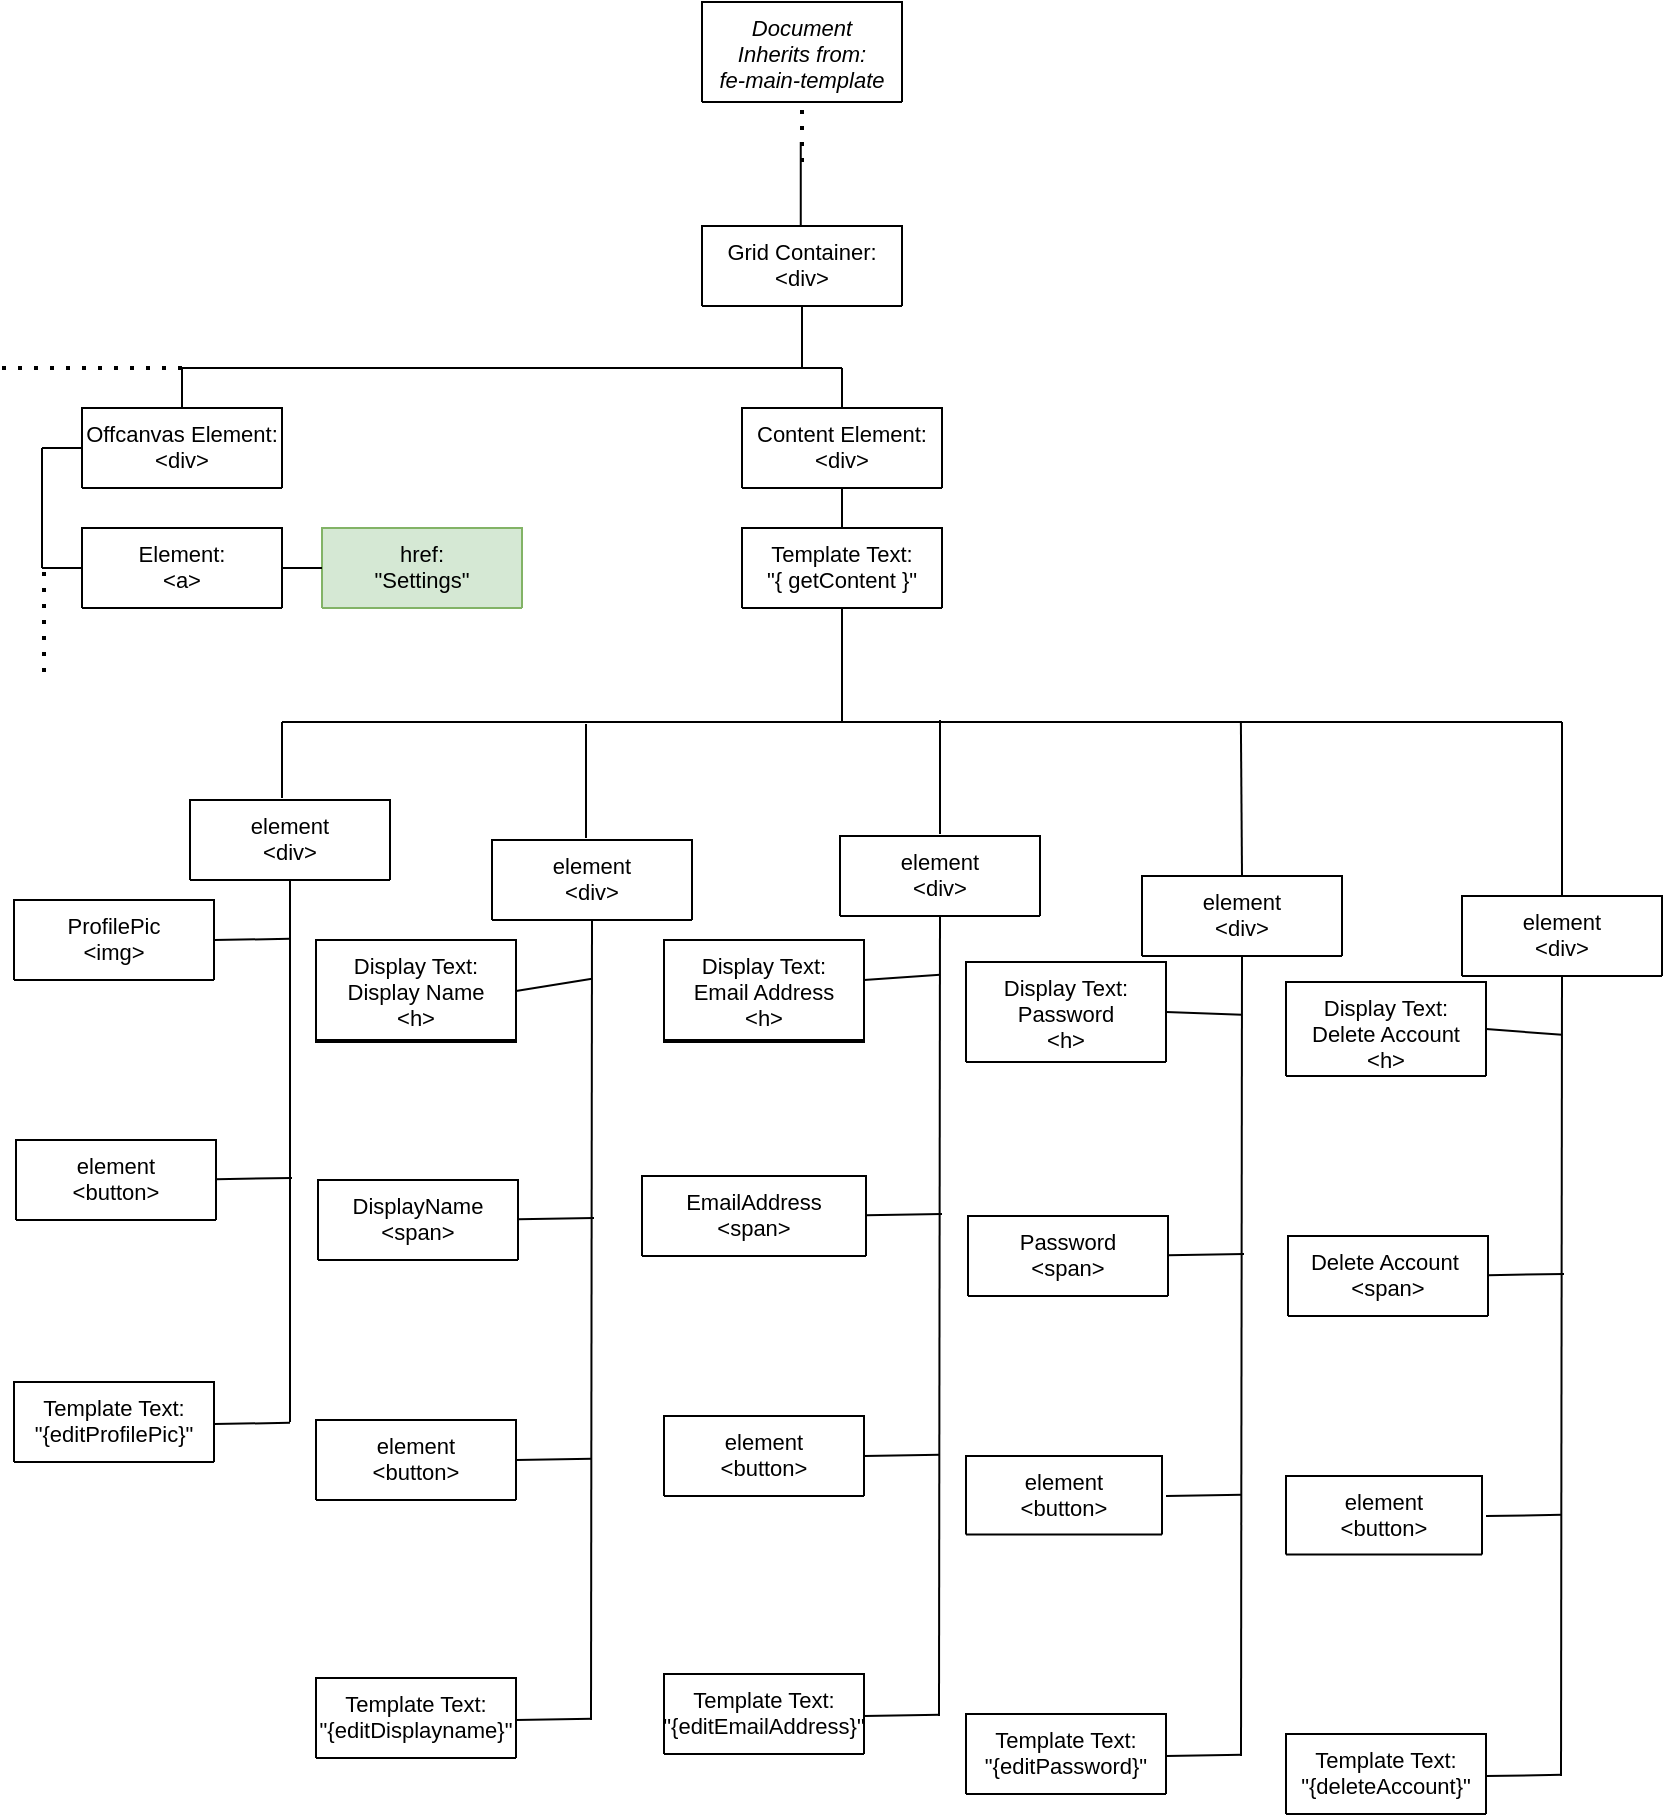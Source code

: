 <mxfile version="23.1.1" type="github">
  <diagram name="Page-1" id="QdXoBBdP-_XnZy3_S582">
    <mxGraphModel dx="2556" dy="914" grid="1" gridSize="10" guides="1" tooltips="1" connect="1" arrows="1" fold="1" page="1" pageScale="1" pageWidth="850" pageHeight="1100" math="0" shadow="0">
      <root>
        <mxCell id="0" />
        <mxCell id="1" parent="0" />
        <mxCell id="CDoJwB1GRzomujANxyZj-19" value="Document&#xa;Inherits from:&#xa;fe-main-template&#xa;" style="swimlane;fontStyle=2;align=center;verticalAlign=top;childLayout=stackLayout;horizontal=1;startSize=50;horizontalStack=0;resizeParent=1;resizeLast=0;collapsible=1;marginBottom=0;rounded=0;shadow=0;strokeWidth=1;fontSize=11;" vertex="1" parent="1">
          <mxGeometry x="350" width="100" height="50" as="geometry">
            <mxRectangle x="360" y="20" width="160" height="26" as="alternateBounds" />
          </mxGeometry>
        </mxCell>
        <mxCell id="CDoJwB1GRzomujANxyZj-20" value="" style="endArrow=none;dashed=1;html=1;dashPattern=1 3;strokeWidth=2;rounded=0;entryX=0.5;entryY=1;entryDx=0;entryDy=0;" edge="1" parent="1">
          <mxGeometry width="50" height="50" relative="1" as="geometry">
            <mxPoint x="400" y="80" as="sourcePoint" />
            <mxPoint x="400" y="50" as="targetPoint" />
            <Array as="points">
              <mxPoint x="400" y="80" />
            </Array>
          </mxGeometry>
        </mxCell>
        <mxCell id="CDoJwB1GRzomujANxyZj-21" value="" style="endArrow=none;html=1;rounded=0;exitX=0.5;exitY=0;exitDx=0;exitDy=0;" edge="1" parent="1">
          <mxGeometry width="50" height="50" relative="1" as="geometry">
            <mxPoint x="399.38" y="112" as="sourcePoint" />
            <mxPoint x="399.38" y="70" as="targetPoint" />
          </mxGeometry>
        </mxCell>
        <mxCell id="CDoJwB1GRzomujANxyZj-22" value="Offcanvas Element:&#xa;&lt;div&gt;&#xa;" style="swimlane;fontStyle=0;align=center;verticalAlign=top;childLayout=stackLayout;horizontal=1;startSize=50;horizontalStack=0;resizeParent=1;resizeLast=0;collapsible=1;marginBottom=0;rounded=0;shadow=0;strokeWidth=1;fontSize=11;" vertex="1" parent="1">
          <mxGeometry x="40" y="203" width="100" height="40" as="geometry">
            <mxRectangle x="130" y="380" width="160" height="26" as="alternateBounds" />
          </mxGeometry>
        </mxCell>
        <mxCell id="CDoJwB1GRzomujANxyZj-23" value="Grid Container:&#xa;&lt;div&gt;&#xa;" style="swimlane;fontStyle=0;align=center;verticalAlign=top;childLayout=stackLayout;horizontal=1;startSize=50;horizontalStack=0;resizeParent=1;resizeLast=0;collapsible=1;marginBottom=0;rounded=0;shadow=0;strokeWidth=1;fontSize=11;" vertex="1" parent="1">
          <mxGeometry x="350" y="112" width="100" height="40" as="geometry">
            <mxRectangle x="130" y="380" width="160" height="26" as="alternateBounds" />
          </mxGeometry>
        </mxCell>
        <mxCell id="CDoJwB1GRzomujANxyZj-24" value="Element:&#xa;&lt;a&gt;&#xa;" style="swimlane;fontStyle=0;align=center;verticalAlign=top;childLayout=stackLayout;horizontal=1;startSize=50;horizontalStack=0;resizeParent=1;resizeLast=0;collapsible=1;marginBottom=0;rounded=0;shadow=0;strokeWidth=1;fontSize=11;" vertex="1" parent="1">
          <mxGeometry x="40" y="263" width="100" height="40" as="geometry">
            <mxRectangle x="130" y="380" width="160" height="26" as="alternateBounds" />
          </mxGeometry>
        </mxCell>
        <mxCell id="CDoJwB1GRzomujANxyZj-25" value="" style="endArrow=none;html=1;rounded=0;entryX=0.5;entryY=1;entryDx=0;entryDy=0;" edge="1" parent="1" target="CDoJwB1GRzomujANxyZj-23">
          <mxGeometry width="50" height="50" relative="1" as="geometry">
            <mxPoint x="400" y="183" as="sourcePoint" />
            <mxPoint x="420" y="253" as="targetPoint" />
          </mxGeometry>
        </mxCell>
        <mxCell id="CDoJwB1GRzomujANxyZj-26" value="" style="endArrow=none;html=1;rounded=0;exitX=0.5;exitY=0;exitDx=0;exitDy=0;" edge="1" parent="1" source="CDoJwB1GRzomujANxyZj-22">
          <mxGeometry width="50" height="50" relative="1" as="geometry">
            <mxPoint x="160" y="303" as="sourcePoint" />
            <mxPoint x="90" y="183" as="targetPoint" />
          </mxGeometry>
        </mxCell>
        <mxCell id="CDoJwB1GRzomujANxyZj-27" value="" style="endArrow=none;html=1;rounded=0;entryX=0;entryY=0.5;entryDx=0;entryDy=0;" edge="1" parent="1" target="CDoJwB1GRzomujANxyZj-22">
          <mxGeometry width="50" height="50" relative="1" as="geometry">
            <mxPoint x="20" y="223" as="sourcePoint" />
            <mxPoint x="210" y="253" as="targetPoint" />
          </mxGeometry>
        </mxCell>
        <mxCell id="CDoJwB1GRzomujANxyZj-28" value="" style="endArrow=none;html=1;rounded=0;entryX=0;entryY=0.5;entryDx=0;entryDy=0;" edge="1" parent="1" target="CDoJwB1GRzomujANxyZj-24">
          <mxGeometry width="50" height="50" relative="1" as="geometry">
            <mxPoint x="20" y="283" as="sourcePoint" />
            <mxPoint x="210" y="253" as="targetPoint" />
          </mxGeometry>
        </mxCell>
        <mxCell id="CDoJwB1GRzomujANxyZj-29" value="href:&#xa;&quot;Settings&quot;&#xa;" style="swimlane;fontStyle=0;align=center;verticalAlign=top;childLayout=stackLayout;horizontal=1;startSize=50;horizontalStack=0;resizeParent=1;resizeLast=0;collapsible=1;marginBottom=0;rounded=0;shadow=0;strokeWidth=1;fontSize=11;fillColor=#d5e8d4;strokeColor=#82b366;" vertex="1" parent="1">
          <mxGeometry x="160" y="263" width="100" height="40" as="geometry">
            <mxRectangle x="130" y="380" width="160" height="26" as="alternateBounds" />
          </mxGeometry>
        </mxCell>
        <mxCell id="CDoJwB1GRzomujANxyZj-30" value="" style="endArrow=none;html=1;rounded=0;entryX=0;entryY=0.5;entryDx=0;entryDy=0;exitX=1;exitY=0.5;exitDx=0;exitDy=0;" edge="1" parent="1" source="CDoJwB1GRzomujANxyZj-24" target="CDoJwB1GRzomujANxyZj-29">
          <mxGeometry width="50" height="50" relative="1" as="geometry">
            <mxPoint x="160" y="303" as="sourcePoint" />
            <mxPoint x="210" y="253" as="targetPoint" />
          </mxGeometry>
        </mxCell>
        <mxCell id="CDoJwB1GRzomujANxyZj-31" value="Content Element:&#xa;&lt;div&gt;&#xa;" style="swimlane;fontStyle=0;align=center;verticalAlign=top;childLayout=stackLayout;horizontal=1;startSize=50;horizontalStack=0;resizeParent=1;resizeLast=0;collapsible=1;marginBottom=0;rounded=0;shadow=0;strokeWidth=1;fontSize=11;" vertex="1" parent="1">
          <mxGeometry x="370" y="203" width="100" height="40" as="geometry">
            <mxRectangle x="130" y="380" width="160" height="26" as="alternateBounds" />
          </mxGeometry>
        </mxCell>
        <mxCell id="CDoJwB1GRzomujANxyZj-32" value="" style="endArrow=none;html=1;rounded=0;exitX=0.5;exitY=0;exitDx=0;exitDy=0;" edge="1" parent="1" source="CDoJwB1GRzomujANxyZj-31">
          <mxGeometry width="50" height="50" relative="1" as="geometry">
            <mxPoint x="210" y="303" as="sourcePoint" />
            <mxPoint x="420" y="183" as="targetPoint" />
          </mxGeometry>
        </mxCell>
        <mxCell id="CDoJwB1GRzomujANxyZj-33" value="Template Text:&#xa;&quot;{ getContent }&quot;&#xa;" style="swimlane;fontStyle=0;align=center;verticalAlign=top;childLayout=stackLayout;horizontal=1;startSize=50;horizontalStack=0;resizeParent=1;resizeLast=0;collapsible=1;marginBottom=0;rounded=0;shadow=0;strokeWidth=1;fontSize=11;" vertex="1" parent="1">
          <mxGeometry x="370" y="263" width="100" height="40" as="geometry">
            <mxRectangle x="130" y="380" width="160" height="26" as="alternateBounds" />
          </mxGeometry>
        </mxCell>
        <mxCell id="CDoJwB1GRzomujANxyZj-34" value="" style="endArrow=none;html=1;rounded=0;entryX=0.5;entryY=1;entryDx=0;entryDy=0;exitX=0.5;exitY=0;exitDx=0;exitDy=0;" edge="1" parent="1" source="CDoJwB1GRzomujANxyZj-33" target="CDoJwB1GRzomujANxyZj-31">
          <mxGeometry width="50" height="50" relative="1" as="geometry">
            <mxPoint x="210" y="303" as="sourcePoint" />
            <mxPoint x="260" y="253" as="targetPoint" />
          </mxGeometry>
        </mxCell>
        <mxCell id="CDoJwB1GRzomujANxyZj-35" value="" style="endArrow=none;html=1;rounded=0;" edge="1" parent="1">
          <mxGeometry width="50" height="50" relative="1" as="geometry">
            <mxPoint x="90" y="183" as="sourcePoint" />
            <mxPoint x="420" y="183" as="targetPoint" />
          </mxGeometry>
        </mxCell>
        <mxCell id="CDoJwB1GRzomujANxyZj-36" value="" style="endArrow=none;html=1;rounded=0;" edge="1" parent="1">
          <mxGeometry width="50" height="50" relative="1" as="geometry">
            <mxPoint x="20" y="283" as="sourcePoint" />
            <mxPoint x="20" y="223" as="targetPoint" />
          </mxGeometry>
        </mxCell>
        <mxCell id="CDoJwB1GRzomujANxyZj-37" value="" style="endArrow=none;dashed=1;html=1;dashPattern=1 3;strokeWidth=2;rounded=0;" edge="1" parent="1">
          <mxGeometry width="50" height="50" relative="1" as="geometry">
            <mxPoint y="183" as="sourcePoint" />
            <mxPoint x="90" y="183" as="targetPoint" />
          </mxGeometry>
        </mxCell>
        <mxCell id="CDoJwB1GRzomujANxyZj-38" value="" style="endArrow=none;dashed=1;html=1;dashPattern=1 3;strokeWidth=2;rounded=0;" edge="1" parent="1">
          <mxGeometry width="50" height="50" relative="1" as="geometry">
            <mxPoint x="21" y="335" as="sourcePoint" />
            <mxPoint x="21" y="284" as="targetPoint" />
          </mxGeometry>
        </mxCell>
        <mxCell id="CDoJwB1GRzomujANxyZj-39" value="element&#xa;&lt;div&gt;" style="swimlane;fontStyle=0;align=center;verticalAlign=top;childLayout=stackLayout;horizontal=1;startSize=50;horizontalStack=0;resizeParent=1;resizeLast=0;collapsible=1;marginBottom=0;rounded=0;shadow=0;strokeWidth=1;fontSize=11;" vertex="1" parent="1">
          <mxGeometry x="94" y="399" width="100" height="40" as="geometry">
            <mxRectangle x="130" y="380" width="160" height="26" as="alternateBounds" />
          </mxGeometry>
        </mxCell>
        <mxCell id="CDoJwB1GRzomujANxyZj-40" value="" style="endArrow=none;html=1;rounded=0;" edge="1" parent="1">
          <mxGeometry width="50" height="50" relative="1" as="geometry">
            <mxPoint x="144" y="710" as="sourcePoint" />
            <mxPoint x="144" y="439" as="targetPoint" />
          </mxGeometry>
        </mxCell>
        <mxCell id="CDoJwB1GRzomujANxyZj-41" value="ProfilePic&#xa;&lt;img&gt;" style="swimlane;fontStyle=0;align=center;verticalAlign=top;childLayout=stackLayout;horizontal=1;startSize=50;horizontalStack=0;resizeParent=1;resizeLast=0;collapsible=1;marginBottom=0;rounded=0;shadow=0;strokeWidth=1;fontSize=11;" vertex="1" parent="1">
          <mxGeometry x="6" y="449" width="100" height="40" as="geometry">
            <mxRectangle x="130" y="380" width="160" height="26" as="alternateBounds" />
          </mxGeometry>
        </mxCell>
        <mxCell id="CDoJwB1GRzomujANxyZj-42" value="element&#xa;&lt;button&gt;" style="swimlane;fontStyle=0;align=center;verticalAlign=top;childLayout=stackLayout;horizontal=1;startSize=50;horizontalStack=0;resizeParent=1;resizeLast=0;collapsible=1;marginBottom=0;rounded=0;shadow=0;strokeWidth=1;fontSize=11;" vertex="1" parent="1">
          <mxGeometry x="7" y="569" width="100" height="40" as="geometry">
            <mxRectangle x="130" y="380" width="160" height="26" as="alternateBounds" />
          </mxGeometry>
        </mxCell>
        <mxCell id="CDoJwB1GRzomujANxyZj-43" value="Template Text:&#xa;&quot;{editProfilePic}&quot;" style="swimlane;fontStyle=0;align=center;verticalAlign=top;childLayout=stackLayout;horizontal=1;startSize=50;horizontalStack=0;resizeParent=1;resizeLast=0;collapsible=1;marginBottom=0;rounded=0;shadow=0;strokeWidth=1;fontSize=11;" vertex="1" parent="1">
          <mxGeometry x="6" y="690" width="100" height="40" as="geometry">
            <mxRectangle x="130" y="380" width="160" height="26" as="alternateBounds" />
          </mxGeometry>
        </mxCell>
        <mxCell id="CDoJwB1GRzomujANxyZj-48" value="" style="endArrow=none;html=1;rounded=0;exitX=1;exitY=0.5;exitDx=0;exitDy=0;" edge="1" parent="1" source="CDoJwB1GRzomujANxyZj-41">
          <mxGeometry width="50" height="50" relative="1" as="geometry">
            <mxPoint x="112" y="468" as="sourcePoint" />
            <mxPoint x="144" y="468.43" as="targetPoint" />
          </mxGeometry>
        </mxCell>
        <mxCell id="CDoJwB1GRzomujANxyZj-79" value="" style="endArrow=none;html=1;rounded=0;exitX=1;exitY=0.5;exitDx=0;exitDy=0;" edge="1" parent="1">
          <mxGeometry width="50" height="50" relative="1" as="geometry">
            <mxPoint x="107" y="588.57" as="sourcePoint" />
            <mxPoint x="145" y="588" as="targetPoint" />
          </mxGeometry>
        </mxCell>
        <mxCell id="CDoJwB1GRzomujANxyZj-80" value="" style="endArrow=none;html=1;rounded=0;exitX=1;exitY=0.5;exitDx=0;exitDy=0;" edge="1" parent="1">
          <mxGeometry width="50" height="50" relative="1" as="geometry">
            <mxPoint x="106" y="711" as="sourcePoint" />
            <mxPoint x="144" y="710.43" as="targetPoint" />
          </mxGeometry>
        </mxCell>
        <mxCell id="CDoJwB1GRzomujANxyZj-83" value="element&#xa;&lt;div&gt;" style="swimlane;fontStyle=0;align=center;verticalAlign=top;childLayout=stackLayout;horizontal=1;startSize=50;horizontalStack=0;resizeParent=1;resizeLast=0;collapsible=1;marginBottom=0;rounded=0;shadow=0;strokeWidth=1;fontSize=11;" vertex="1" parent="1">
          <mxGeometry x="245" y="419" width="100" height="40" as="geometry">
            <mxRectangle x="130" y="380" width="160" height="26" as="alternateBounds" />
          </mxGeometry>
        </mxCell>
        <mxCell id="CDoJwB1GRzomujANxyZj-84" value="" style="endArrow=none;html=1;rounded=0;" edge="1" parent="1">
          <mxGeometry width="50" height="50" relative="1" as="geometry">
            <mxPoint x="294.5" y="859" as="sourcePoint" />
            <mxPoint x="295" y="459" as="targetPoint" />
          </mxGeometry>
        </mxCell>
        <mxCell id="CDoJwB1GRzomujANxyZj-85" value="Display Text:&#xa;Display Name&#xa;&lt;h&gt;" style="swimlane;fontStyle=0;align=center;verticalAlign=top;childLayout=stackLayout;horizontal=1;startSize=50;horizontalStack=0;resizeParent=1;resizeLast=0;collapsible=1;marginBottom=0;rounded=0;shadow=0;strokeWidth=1;fontSize=11;" vertex="1" parent="1">
          <mxGeometry x="157" y="469" width="100" height="51" as="geometry">
            <mxRectangle x="130" y="380" width="160" height="26" as="alternateBounds" />
          </mxGeometry>
        </mxCell>
        <mxCell id="CDoJwB1GRzomujANxyZj-86" value="DisplayName&#xa;&lt;span&gt;" style="swimlane;fontStyle=0;align=center;verticalAlign=top;childLayout=stackLayout;horizontal=1;startSize=50;horizontalStack=0;resizeParent=1;resizeLast=0;collapsible=1;marginBottom=0;rounded=0;shadow=0;strokeWidth=1;fontSize=11;" vertex="1" parent="1">
          <mxGeometry x="158" y="589" width="100" height="40" as="geometry">
            <mxRectangle x="130" y="380" width="160" height="26" as="alternateBounds" />
          </mxGeometry>
        </mxCell>
        <mxCell id="CDoJwB1GRzomujANxyZj-87" value="element&#xa;&lt;button&gt;" style="swimlane;fontStyle=0;align=center;verticalAlign=top;childLayout=stackLayout;horizontal=1;startSize=50;horizontalStack=0;resizeParent=1;resizeLast=0;collapsible=1;marginBottom=0;rounded=0;shadow=0;strokeWidth=1;fontSize=11;" vertex="1" parent="1">
          <mxGeometry x="157" y="709" width="100" height="40" as="geometry">
            <mxRectangle x="130" y="380" width="160" height="26" as="alternateBounds" />
          </mxGeometry>
        </mxCell>
        <mxCell id="CDoJwB1GRzomujANxyZj-88" value="Template Text:&#xa;&quot;{editDisplayname}&quot;" style="swimlane;fontStyle=0;align=center;verticalAlign=top;childLayout=stackLayout;horizontal=1;startSize=50;horizontalStack=0;resizeParent=1;resizeLast=0;collapsible=1;marginBottom=0;rounded=0;shadow=0;strokeWidth=1;fontSize=11;" vertex="1" parent="1">
          <mxGeometry x="157" y="838" width="100" height="40" as="geometry">
            <mxRectangle x="130" y="380" width="160" height="26" as="alternateBounds" />
          </mxGeometry>
        </mxCell>
        <mxCell id="CDoJwB1GRzomujANxyZj-89" value="" style="endArrow=none;html=1;rounded=0;exitX=1;exitY=0.5;exitDx=0;exitDy=0;" edge="1" parent="1" source="CDoJwB1GRzomujANxyZj-85">
          <mxGeometry width="50" height="50" relative="1" as="geometry">
            <mxPoint x="263" y="488" as="sourcePoint" />
            <mxPoint x="295" y="488.43" as="targetPoint" />
          </mxGeometry>
        </mxCell>
        <mxCell id="CDoJwB1GRzomujANxyZj-90" value="" style="endArrow=none;html=1;rounded=0;exitX=1;exitY=0.5;exitDx=0;exitDy=0;" edge="1" parent="1">
          <mxGeometry width="50" height="50" relative="1" as="geometry">
            <mxPoint x="258" y="608.57" as="sourcePoint" />
            <mxPoint x="296" y="608" as="targetPoint" />
          </mxGeometry>
        </mxCell>
        <mxCell id="CDoJwB1GRzomujANxyZj-91" value="" style="endArrow=none;html=1;rounded=0;exitX=1;exitY=0.5;exitDx=0;exitDy=0;" edge="1" parent="1">
          <mxGeometry width="50" height="50" relative="1" as="geometry">
            <mxPoint x="257" y="729" as="sourcePoint" />
            <mxPoint x="295" y="728.43" as="targetPoint" />
          </mxGeometry>
        </mxCell>
        <mxCell id="CDoJwB1GRzomujANxyZj-92" value="" style="endArrow=none;html=1;rounded=0;exitX=1;exitY=0.5;exitDx=0;exitDy=0;" edge="1" parent="1">
          <mxGeometry width="50" height="50" relative="1" as="geometry">
            <mxPoint x="257" y="859" as="sourcePoint" />
            <mxPoint x="295" y="858.43" as="targetPoint" />
          </mxGeometry>
        </mxCell>
        <mxCell id="CDoJwB1GRzomujANxyZj-93" value="element&#xa;&lt;div&gt;" style="swimlane;fontStyle=0;align=center;verticalAlign=top;childLayout=stackLayout;horizontal=1;startSize=50;horizontalStack=0;resizeParent=1;resizeLast=0;collapsible=1;marginBottom=0;rounded=0;shadow=0;strokeWidth=1;fontSize=11;" vertex="1" parent="1">
          <mxGeometry x="419" y="417" width="100" height="40" as="geometry">
            <mxRectangle x="130" y="380" width="160" height="26" as="alternateBounds" />
          </mxGeometry>
        </mxCell>
        <mxCell id="CDoJwB1GRzomujANxyZj-94" value="" style="endArrow=none;html=1;rounded=0;" edge="1" parent="1">
          <mxGeometry width="50" height="50" relative="1" as="geometry">
            <mxPoint x="468.5" y="857" as="sourcePoint" />
            <mxPoint x="469" y="457" as="targetPoint" />
          </mxGeometry>
        </mxCell>
        <mxCell id="CDoJwB1GRzomujANxyZj-95" value="Display Text:&#xa;EmailAddress&#xa;&lt;h&gt;&#xa;" style="swimlane;fontStyle=0;align=center;verticalAlign=top;childLayout=stackLayout;horizontal=1;startSize=50;horizontalStack=0;resizeParent=1;resizeLast=0;collapsible=1;marginBottom=0;rounded=0;shadow=0;strokeWidth=1;fontSize=11;" vertex="1" parent="1">
          <mxGeometry x="331" y="469" width="100" height="40" as="geometry">
            <mxRectangle x="130" y="380" width="160" height="26" as="alternateBounds" />
          </mxGeometry>
        </mxCell>
        <mxCell id="CDoJwB1GRzomujANxyZj-96" value="EmailAddress&#xa;&lt;span&gt;" style="swimlane;fontStyle=0;align=center;verticalAlign=top;childLayout=stackLayout;horizontal=1;startSize=50;horizontalStack=0;resizeParent=1;resizeLast=0;collapsible=1;marginBottom=0;rounded=0;shadow=0;strokeWidth=1;fontSize=11;" vertex="1" parent="1">
          <mxGeometry x="320" y="587" width="112" height="40" as="geometry">
            <mxRectangle x="130" y="380" width="160" height="26" as="alternateBounds" />
          </mxGeometry>
        </mxCell>
        <mxCell id="CDoJwB1GRzomujANxyZj-97" value="element&#xa;&lt;button&gt;" style="swimlane;fontStyle=0;align=center;verticalAlign=top;childLayout=stackLayout;horizontal=1;startSize=50;horizontalStack=0;resizeParent=1;resizeLast=0;collapsible=1;marginBottom=0;rounded=0;shadow=0;strokeWidth=1;fontSize=11;" vertex="1" parent="1">
          <mxGeometry x="331" y="707" width="100" height="40" as="geometry">
            <mxRectangle x="130" y="380" width="160" height="26" as="alternateBounds" />
          </mxGeometry>
        </mxCell>
        <mxCell id="CDoJwB1GRzomujANxyZj-98" value="Template Text:&#xa;&quot;{editEmailAddress}&quot;" style="swimlane;fontStyle=0;align=center;verticalAlign=top;childLayout=stackLayout;horizontal=1;startSize=50;horizontalStack=0;resizeParent=1;resizeLast=0;collapsible=1;marginBottom=0;rounded=0;shadow=0;strokeWidth=1;fontSize=11;" vertex="1" parent="1">
          <mxGeometry x="331" y="836" width="100" height="40" as="geometry">
            <mxRectangle x="130" y="380" width="160" height="26" as="alternateBounds" />
          </mxGeometry>
        </mxCell>
        <mxCell id="CDoJwB1GRzomujANxyZj-99" value="" style="endArrow=none;html=1;rounded=0;exitX=1;exitY=0.5;exitDx=0;exitDy=0;" edge="1" parent="1" source="CDoJwB1GRzomujANxyZj-95">
          <mxGeometry width="50" height="50" relative="1" as="geometry">
            <mxPoint x="437" y="486" as="sourcePoint" />
            <mxPoint x="469" y="486.43" as="targetPoint" />
          </mxGeometry>
        </mxCell>
        <mxCell id="CDoJwB1GRzomujANxyZj-100" value="" style="endArrow=none;html=1;rounded=0;exitX=1;exitY=0.5;exitDx=0;exitDy=0;" edge="1" parent="1">
          <mxGeometry width="50" height="50" relative="1" as="geometry">
            <mxPoint x="432" y="606.57" as="sourcePoint" />
            <mxPoint x="470" y="606" as="targetPoint" />
          </mxGeometry>
        </mxCell>
        <mxCell id="CDoJwB1GRzomujANxyZj-101" value="" style="endArrow=none;html=1;rounded=0;exitX=1;exitY=0.5;exitDx=0;exitDy=0;" edge="1" parent="1">
          <mxGeometry width="50" height="50" relative="1" as="geometry">
            <mxPoint x="431" y="727" as="sourcePoint" />
            <mxPoint x="469" y="726.43" as="targetPoint" />
          </mxGeometry>
        </mxCell>
        <mxCell id="CDoJwB1GRzomujANxyZj-102" value="" style="endArrow=none;html=1;rounded=0;exitX=1;exitY=0.5;exitDx=0;exitDy=0;" edge="1" parent="1">
          <mxGeometry width="50" height="50" relative="1" as="geometry">
            <mxPoint x="431" y="857" as="sourcePoint" />
            <mxPoint x="469" y="856.43" as="targetPoint" />
          </mxGeometry>
        </mxCell>
        <mxCell id="CDoJwB1GRzomujANxyZj-103" value="element&#xa;&lt;div&gt;" style="swimlane;fontStyle=0;align=center;verticalAlign=top;childLayout=stackLayout;horizontal=1;startSize=50;horizontalStack=0;resizeParent=1;resizeLast=0;collapsible=1;marginBottom=0;rounded=0;shadow=0;strokeWidth=1;fontSize=11;" vertex="1" parent="1">
          <mxGeometry x="570" y="437" width="100" height="40" as="geometry">
            <mxRectangle x="130" y="380" width="160" height="26" as="alternateBounds" />
          </mxGeometry>
        </mxCell>
        <mxCell id="CDoJwB1GRzomujANxyZj-104" value="" style="endArrow=none;html=1;rounded=0;" edge="1" parent="1">
          <mxGeometry width="50" height="50" relative="1" as="geometry">
            <mxPoint x="619.5" y="877" as="sourcePoint" />
            <mxPoint x="620" y="477" as="targetPoint" />
          </mxGeometry>
        </mxCell>
        <mxCell id="CDoJwB1GRzomujANxyZj-105" value="Display Text:&#xa;Password&#xa;&lt;h&gt;" style="swimlane;fontStyle=0;align=center;verticalAlign=top;childLayout=stackLayout;horizontal=1;startSize=50;horizontalStack=0;resizeParent=1;resizeLast=0;collapsible=1;marginBottom=0;rounded=0;shadow=0;strokeWidth=1;fontSize=11;" vertex="1" parent="1">
          <mxGeometry x="482" y="480" width="100" height="50" as="geometry">
            <mxRectangle x="130" y="380" width="160" height="26" as="alternateBounds" />
          </mxGeometry>
        </mxCell>
        <mxCell id="CDoJwB1GRzomujANxyZj-106" value="Password&#xa;&lt;span&gt;" style="swimlane;fontStyle=0;align=center;verticalAlign=top;childLayout=stackLayout;horizontal=1;startSize=50;horizontalStack=0;resizeParent=1;resizeLast=0;collapsible=1;marginBottom=0;rounded=0;shadow=0;strokeWidth=1;fontSize=11;" vertex="1" parent="1">
          <mxGeometry x="483" y="607" width="100" height="40" as="geometry">
            <mxRectangle x="130" y="380" width="160" height="26" as="alternateBounds" />
          </mxGeometry>
        </mxCell>
        <mxCell id="CDoJwB1GRzomujANxyZj-107" value="element&#xa;&lt;button&gt;" style="swimlane;fontStyle=0;align=center;verticalAlign=top;childLayout=stackLayout;horizontal=1;startSize=50;horizontalStack=0;resizeParent=1;resizeLast=0;collapsible=1;marginBottom=0;rounded=0;shadow=0;strokeWidth=1;fontSize=11;" vertex="1" parent="1">
          <mxGeometry x="482" y="727" width="98" height="39.2" as="geometry">
            <mxRectangle x="130" y="380" width="160" height="26" as="alternateBounds" />
          </mxGeometry>
        </mxCell>
        <mxCell id="CDoJwB1GRzomujANxyZj-108" value="Template Text:&#xa;&quot;{editPassword}&quot;" style="swimlane;fontStyle=0;align=center;verticalAlign=top;childLayout=stackLayout;horizontal=1;startSize=50;horizontalStack=0;resizeParent=1;resizeLast=0;collapsible=1;marginBottom=0;rounded=0;shadow=0;strokeWidth=1;fontSize=11;" vertex="1" parent="1">
          <mxGeometry x="482" y="856" width="100" height="40" as="geometry">
            <mxRectangle x="130" y="380" width="160" height="26" as="alternateBounds" />
          </mxGeometry>
        </mxCell>
        <mxCell id="CDoJwB1GRzomujANxyZj-109" value="" style="endArrow=none;html=1;rounded=0;exitX=1;exitY=0.5;exitDx=0;exitDy=0;" edge="1" parent="1" source="CDoJwB1GRzomujANxyZj-105">
          <mxGeometry width="50" height="50" relative="1" as="geometry">
            <mxPoint x="588" y="506" as="sourcePoint" />
            <mxPoint x="620" y="506.43" as="targetPoint" />
          </mxGeometry>
        </mxCell>
        <mxCell id="CDoJwB1GRzomujANxyZj-110" value="" style="endArrow=none;html=1;rounded=0;exitX=1;exitY=0.5;exitDx=0;exitDy=0;" edge="1" parent="1">
          <mxGeometry width="50" height="50" relative="1" as="geometry">
            <mxPoint x="583" y="626.57" as="sourcePoint" />
            <mxPoint x="621" y="626" as="targetPoint" />
          </mxGeometry>
        </mxCell>
        <mxCell id="CDoJwB1GRzomujANxyZj-111" value="" style="endArrow=none;html=1;rounded=0;exitX=1;exitY=0.5;exitDx=0;exitDy=0;" edge="1" parent="1">
          <mxGeometry width="50" height="50" relative="1" as="geometry">
            <mxPoint x="582" y="747" as="sourcePoint" />
            <mxPoint x="620" y="746.43" as="targetPoint" />
          </mxGeometry>
        </mxCell>
        <mxCell id="CDoJwB1GRzomujANxyZj-112" value="" style="endArrow=none;html=1;rounded=0;exitX=1;exitY=0.5;exitDx=0;exitDy=0;" edge="1" parent="1">
          <mxGeometry width="50" height="50" relative="1" as="geometry">
            <mxPoint x="582" y="877" as="sourcePoint" />
            <mxPoint x="620" y="876.43" as="targetPoint" />
          </mxGeometry>
        </mxCell>
        <mxCell id="CDoJwB1GRzomujANxyZj-113" value="element&#xa;&lt;div&gt;" style="swimlane;fontStyle=0;align=center;verticalAlign=top;childLayout=stackLayout;horizontal=1;startSize=50;horizontalStack=0;resizeParent=1;resizeLast=0;collapsible=1;marginBottom=0;rounded=0;shadow=0;strokeWidth=1;fontSize=11;" vertex="1" parent="1">
          <mxGeometry x="730" y="447" width="100" height="40" as="geometry">
            <mxRectangle x="130" y="380" width="160" height="26" as="alternateBounds" />
          </mxGeometry>
        </mxCell>
        <mxCell id="CDoJwB1GRzomujANxyZj-114" value="" style="endArrow=none;html=1;rounded=0;" edge="1" parent="1">
          <mxGeometry width="50" height="50" relative="1" as="geometry">
            <mxPoint x="779.5" y="887" as="sourcePoint" />
            <mxPoint x="780" y="487" as="targetPoint" />
          </mxGeometry>
        </mxCell>
        <mxCell id="CDoJwB1GRzomujANxyZj-115" value="Display Text:&#xa;Delete Account&#xa;&lt;h&gt;" style="swimlane;fontStyle=0;align=center;verticalAlign=top;childLayout=stackLayout;horizontal=1;startSize=50;horizontalStack=0;resizeParent=1;resizeLast=0;collapsible=1;marginBottom=0;rounded=0;shadow=0;strokeWidth=1;fontSize=11;" vertex="1" parent="1">
          <mxGeometry x="642" y="490" width="100" height="47" as="geometry">
            <mxRectangle x="130" y="380" width="160" height="26" as="alternateBounds" />
          </mxGeometry>
        </mxCell>
        <mxCell id="CDoJwB1GRzomujANxyZj-116" value="Delete Account &#xa;&lt;span&gt;" style="swimlane;fontStyle=0;align=center;verticalAlign=top;childLayout=stackLayout;horizontal=1;startSize=50;horizontalStack=0;resizeParent=1;resizeLast=0;collapsible=1;marginBottom=0;rounded=0;shadow=0;strokeWidth=1;fontSize=11;" vertex="1" parent="1">
          <mxGeometry x="643" y="617" width="100" height="40" as="geometry">
            <mxRectangle x="130" y="380" width="160" height="26" as="alternateBounds" />
          </mxGeometry>
        </mxCell>
        <mxCell id="CDoJwB1GRzomujANxyZj-117" value="element&#xa;&lt;button&gt;" style="swimlane;fontStyle=0;align=center;verticalAlign=top;childLayout=stackLayout;horizontal=1;startSize=50;horizontalStack=0;resizeParent=1;resizeLast=0;collapsible=1;marginBottom=0;rounded=0;shadow=0;strokeWidth=1;fontSize=11;" vertex="1" parent="1">
          <mxGeometry x="642" y="737" width="98" height="39.2" as="geometry">
            <mxRectangle x="130" y="380" width="160" height="26" as="alternateBounds" />
          </mxGeometry>
        </mxCell>
        <mxCell id="CDoJwB1GRzomujANxyZj-118" value="Template Text:&#xa;&quot;{deleteAccount}&quot;" style="swimlane;fontStyle=0;align=center;verticalAlign=top;childLayout=stackLayout;horizontal=1;startSize=50;horizontalStack=0;resizeParent=1;resizeLast=0;collapsible=1;marginBottom=0;rounded=0;shadow=0;strokeWidth=1;fontSize=11;" vertex="1" parent="1">
          <mxGeometry x="642" y="866" width="100" height="40" as="geometry">
            <mxRectangle x="130" y="380" width="160" height="26" as="alternateBounds" />
          </mxGeometry>
        </mxCell>
        <mxCell id="CDoJwB1GRzomujANxyZj-119" value="" style="endArrow=none;html=1;rounded=0;exitX=1;exitY=0.5;exitDx=0;exitDy=0;" edge="1" parent="1" source="CDoJwB1GRzomujANxyZj-115">
          <mxGeometry width="50" height="50" relative="1" as="geometry">
            <mxPoint x="748" y="516" as="sourcePoint" />
            <mxPoint x="780" y="516.43" as="targetPoint" />
          </mxGeometry>
        </mxCell>
        <mxCell id="CDoJwB1GRzomujANxyZj-120" value="" style="endArrow=none;html=1;rounded=0;exitX=1;exitY=0.5;exitDx=0;exitDy=0;" edge="1" parent="1">
          <mxGeometry width="50" height="50" relative="1" as="geometry">
            <mxPoint x="743" y="636.57" as="sourcePoint" />
            <mxPoint x="781" y="636" as="targetPoint" />
          </mxGeometry>
        </mxCell>
        <mxCell id="CDoJwB1GRzomujANxyZj-121" value="" style="endArrow=none;html=1;rounded=0;exitX=1;exitY=0.5;exitDx=0;exitDy=0;" edge="1" parent="1">
          <mxGeometry width="50" height="50" relative="1" as="geometry">
            <mxPoint x="742" y="757" as="sourcePoint" />
            <mxPoint x="780" y="756.43" as="targetPoint" />
          </mxGeometry>
        </mxCell>
        <mxCell id="CDoJwB1GRzomujANxyZj-122" value="" style="endArrow=none;html=1;rounded=0;exitX=1;exitY=0.5;exitDx=0;exitDy=0;" edge="1" parent="1">
          <mxGeometry width="50" height="50" relative="1" as="geometry">
            <mxPoint x="742" y="887" as="sourcePoint" />
            <mxPoint x="780" y="886.43" as="targetPoint" />
          </mxGeometry>
        </mxCell>
        <mxCell id="CDoJwB1GRzomujANxyZj-123" value="" style="endArrow=none;html=1;rounded=0;" edge="1" parent="1">
          <mxGeometry width="50" height="50" relative="1" as="geometry">
            <mxPoint x="140" y="360" as="sourcePoint" />
            <mxPoint x="780" y="360" as="targetPoint" />
          </mxGeometry>
        </mxCell>
        <mxCell id="CDoJwB1GRzomujANxyZj-124" value="" style="endArrow=none;html=1;rounded=0;entryX=0.5;entryY=1;entryDx=0;entryDy=0;" edge="1" parent="1" target="CDoJwB1GRzomujANxyZj-33">
          <mxGeometry width="50" height="50" relative="1" as="geometry">
            <mxPoint x="420" y="360" as="sourcePoint" />
            <mxPoint x="490" y="317" as="targetPoint" />
          </mxGeometry>
        </mxCell>
        <mxCell id="CDoJwB1GRzomujANxyZj-125" value="" style="endArrow=none;html=1;rounded=0;" edge="1" parent="1">
          <mxGeometry width="50" height="50" relative="1" as="geometry">
            <mxPoint x="140" y="398" as="sourcePoint" />
            <mxPoint x="140" y="360" as="targetPoint" />
          </mxGeometry>
        </mxCell>
        <mxCell id="CDoJwB1GRzomujANxyZj-126" value="" style="endArrow=none;html=1;rounded=0;entryX=0.5;entryY=1;entryDx=0;entryDy=0;" edge="1" parent="1">
          <mxGeometry width="50" height="50" relative="1" as="geometry">
            <mxPoint x="292" y="418" as="sourcePoint" />
            <mxPoint x="292" y="361" as="targetPoint" />
          </mxGeometry>
        </mxCell>
        <mxCell id="CDoJwB1GRzomujANxyZj-127" value="" style="endArrow=none;html=1;rounded=0;entryX=0.5;entryY=1;entryDx=0;entryDy=0;exitX=0.5;exitY=0;exitDx=0;exitDy=0;" edge="1" parent="1" source="CDoJwB1GRzomujANxyZj-103">
          <mxGeometry width="50" height="50" relative="1" as="geometry">
            <mxPoint x="619.44" y="417" as="sourcePoint" />
            <mxPoint x="619.44" y="360" as="targetPoint" />
          </mxGeometry>
        </mxCell>
        <mxCell id="CDoJwB1GRzomujANxyZj-128" value="" style="endArrow=none;html=1;rounded=0;entryX=0.5;entryY=1;entryDx=0;entryDy=0;" edge="1" parent="1">
          <mxGeometry width="50" height="50" relative="1" as="geometry">
            <mxPoint x="469" y="416" as="sourcePoint" />
            <mxPoint x="469" y="359" as="targetPoint" />
          </mxGeometry>
        </mxCell>
        <mxCell id="CDoJwB1GRzomujANxyZj-129" value="" style="endArrow=none;html=1;rounded=0;entryX=0.5;entryY=1;entryDx=0;entryDy=0;exitX=0.5;exitY=0;exitDx=0;exitDy=0;" edge="1" parent="1" source="CDoJwB1GRzomujANxyZj-113">
          <mxGeometry width="50" height="50" relative="1" as="geometry">
            <mxPoint x="780" y="417" as="sourcePoint" />
            <mxPoint x="780" y="360" as="targetPoint" />
          </mxGeometry>
        </mxCell>
        <mxCell id="CDoJwB1GRzomujANxyZj-130" value="Display Text:&#xa;Email Address&#xa;&lt;h&gt;&#xa;" style="swimlane;fontStyle=0;align=center;verticalAlign=top;childLayout=stackLayout;horizontal=1;startSize=50;horizontalStack=0;resizeParent=1;resizeLast=0;collapsible=1;marginBottom=0;rounded=0;shadow=0;strokeWidth=1;fontSize=11;" vertex="1" parent="1">
          <mxGeometry x="331" y="469" width="100" height="51" as="geometry">
            <mxRectangle x="130" y="380" width="160" height="26" as="alternateBounds" />
          </mxGeometry>
        </mxCell>
      </root>
    </mxGraphModel>
  </diagram>
</mxfile>
